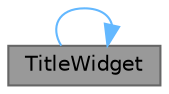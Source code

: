 digraph "TitleWidget"
{
 // LATEX_PDF_SIZE
  bgcolor="transparent";
  edge [fontname=Helvetica,fontsize=10,labelfontname=Helvetica,labelfontsize=10];
  node [fontname=Helvetica,fontsize=10,shape=box,height=0.2,width=0.4];
  rankdir="RL";
  Node1 [id="Node000001",label="TitleWidget",height=0.2,width=0.4,color="gray40", fillcolor="grey60", style="filled", fontcolor="black",tooltip="构造函数，初始化标题栏控件"];
  Node1 -> Node1 [id="edge1_Node000001_Node000001",dir="back",color="steelblue1",style="solid",tooltip=" "];
}
